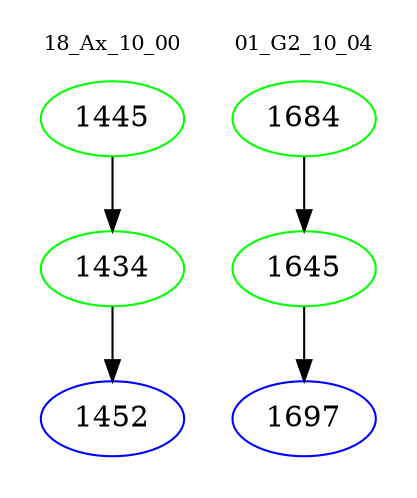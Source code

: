 digraph{
subgraph cluster_0 {
color = white
label = "18_Ax_10_00";
fontsize=10;
T0_1445 [label="1445", color="green"]
T0_1445 -> T0_1434 [color="black"]
T0_1434 [label="1434", color="green"]
T0_1434 -> T0_1452 [color="black"]
T0_1452 [label="1452", color="blue"]
}
subgraph cluster_1 {
color = white
label = "01_G2_10_04";
fontsize=10;
T1_1684 [label="1684", color="green"]
T1_1684 -> T1_1645 [color="black"]
T1_1645 [label="1645", color="green"]
T1_1645 -> T1_1697 [color="black"]
T1_1697 [label="1697", color="blue"]
}
}
